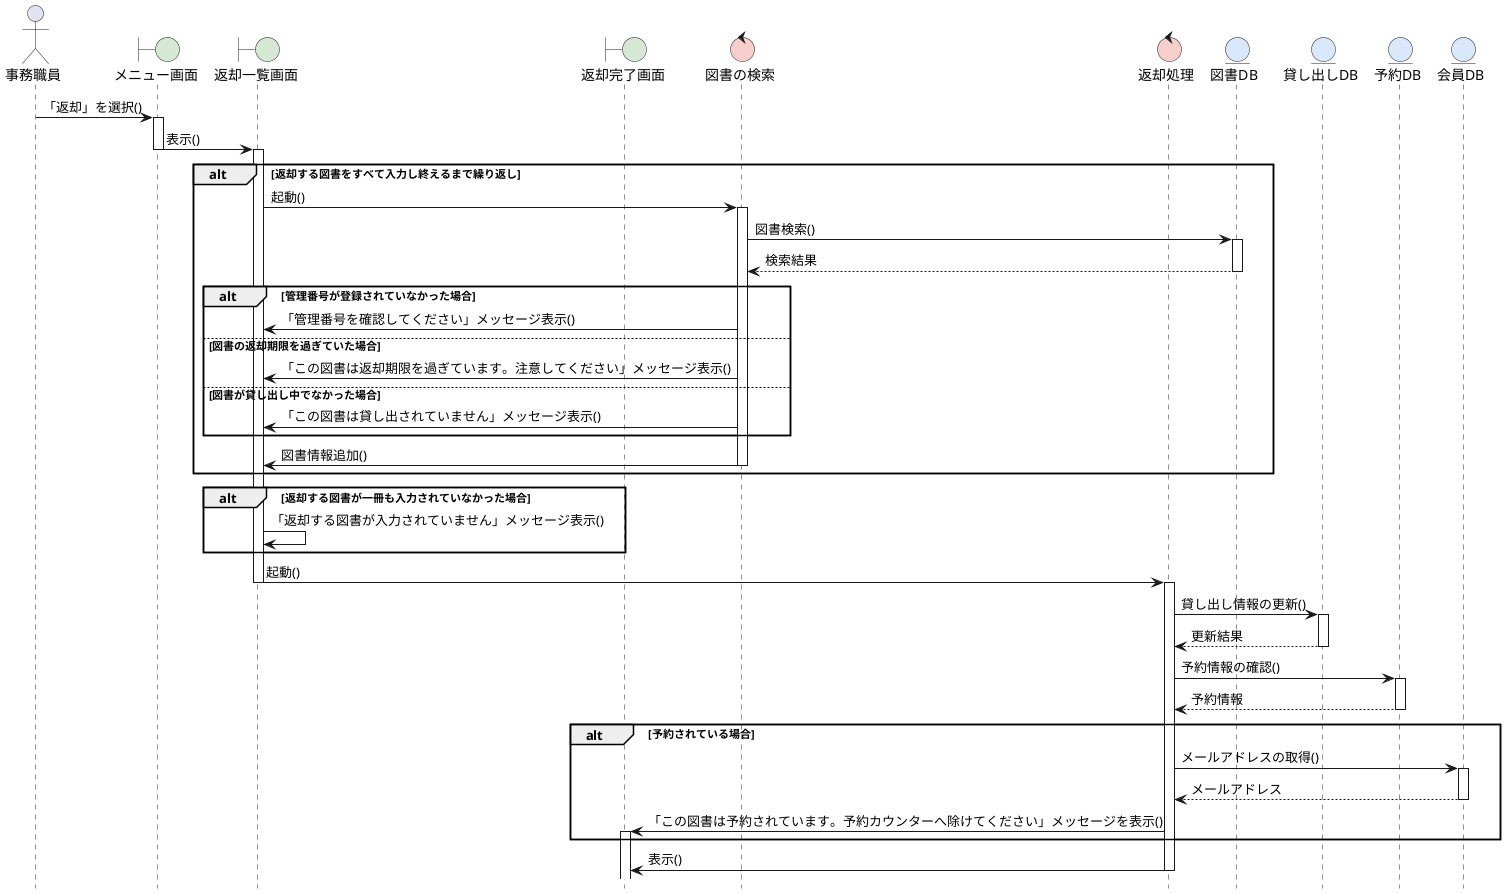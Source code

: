 @startuml
hide footbox
skinparam boundaryBackgroundColor #D5E8D4
skinparam controlBackgroundColor  #F8CECC
skinparam entityBackgroundColor   #DAE8FC

actor "事務職員" as user
boundary "メニュー画面" as B1
boundary "返却一覧画面" as B2
boundary "返却完了画面" as B3
control "図書の検索" as C1
control "返却処理" as C2
entity "図書DB" as E1
entity "貸し出しDB" as E2
entity "予約DB" as E3
entity "会員DB" as E4

user -> B1: 「返却」を選択()
activate B1

B1 -> B2: 表示()
deactivate B1
activate B2

alt 返却する図書をすべて入力し終えるまで繰り返し

  B2 -> C1: 起動()
  activate C1

  C1 -> E1: 図書検索()
  activate E1
  E1 --> C1: 検索結果
  deactivate E1

  alt 管理番号が登録されていなかった場合
    C1 -> B2: 「管理番号を確認してください」メッセージ表示()
  else 図書の返却期限を過ぎていた場合
    C1 -> B2: 「この図書は返却期限を過ぎています。注意してください」メッセージ表示()
  else 図書が貸し出し中でなかった場合
    C1 -> B2: 「この図書は貸し出されていません」メッセージ表示()
  end

  C1 -> B2: 図書情報追加()
  deactivate C1

end

alt 返却する図書が一冊も入力されていなかった場合
  B2 -> B2: 「返却する図書が入力されていません」メッセージ表示()
end

B2 -> C2: 起動()
deactivate B2
activate C2

C2 -> E2: 貸し出し情報の更新()
activate E2
E2 --> C2: 更新結果
deactivate E2

C2 -> E3: 予約情報の確認()
activate E3
E3 --> C2: 予約情報
deactivate E3

alt 予約されている場合
  C2 -> E4: メールアドレスの取得()
  activate E4
  E4 --> C2: メールアドレス
  deactivate E4

  C2 -> B3: 「この図書は予約されています。予約カウンターへ除けてください」メッセージを表示()
  activate B3
end

C2 -> B3: 表示()
deactivate C2

@enduml
